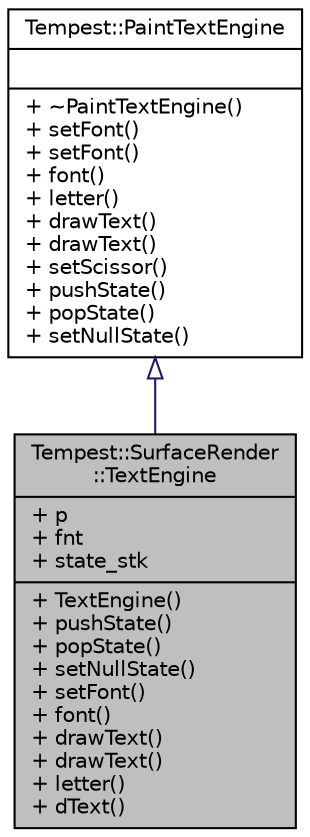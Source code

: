 digraph "Tempest::SurfaceRender::TextEngine"
{
  edge [fontname="Helvetica",fontsize="10",labelfontname="Helvetica",labelfontsize="10"];
  node [fontname="Helvetica",fontsize="10",shape=record];
  Node0 [label="{Tempest::SurfaceRender\l::TextEngine\n|+ p\l+ fnt\l+ state_stk\l|+ TextEngine()\l+ pushState()\l+ popState()\l+ setNullState()\l+ setFont()\l+ font()\l+ drawText()\l+ drawText()\l+ letter()\l+ dText()\l}",height=0.2,width=0.4,color="black", fillcolor="grey75", style="filled", fontcolor="black"];
  Node1 -> Node0 [dir="back",color="midnightblue",fontsize="10",style="solid",arrowtail="onormal",fontname="Helvetica"];
  Node1 [label="{Tempest::PaintTextEngine\n||+ ~PaintTextEngine()\l+ setFont()\l+ setFont()\l+ font()\l+ letter()\l+ drawText()\l+ drawText()\l+ setScissor()\l+ pushState()\l+ popState()\l+ setNullState()\l}",height=0.2,width=0.4,color="black", fillcolor="white", style="filled",URL="$class_tempest_1_1_paint_text_engine.html"];
}
